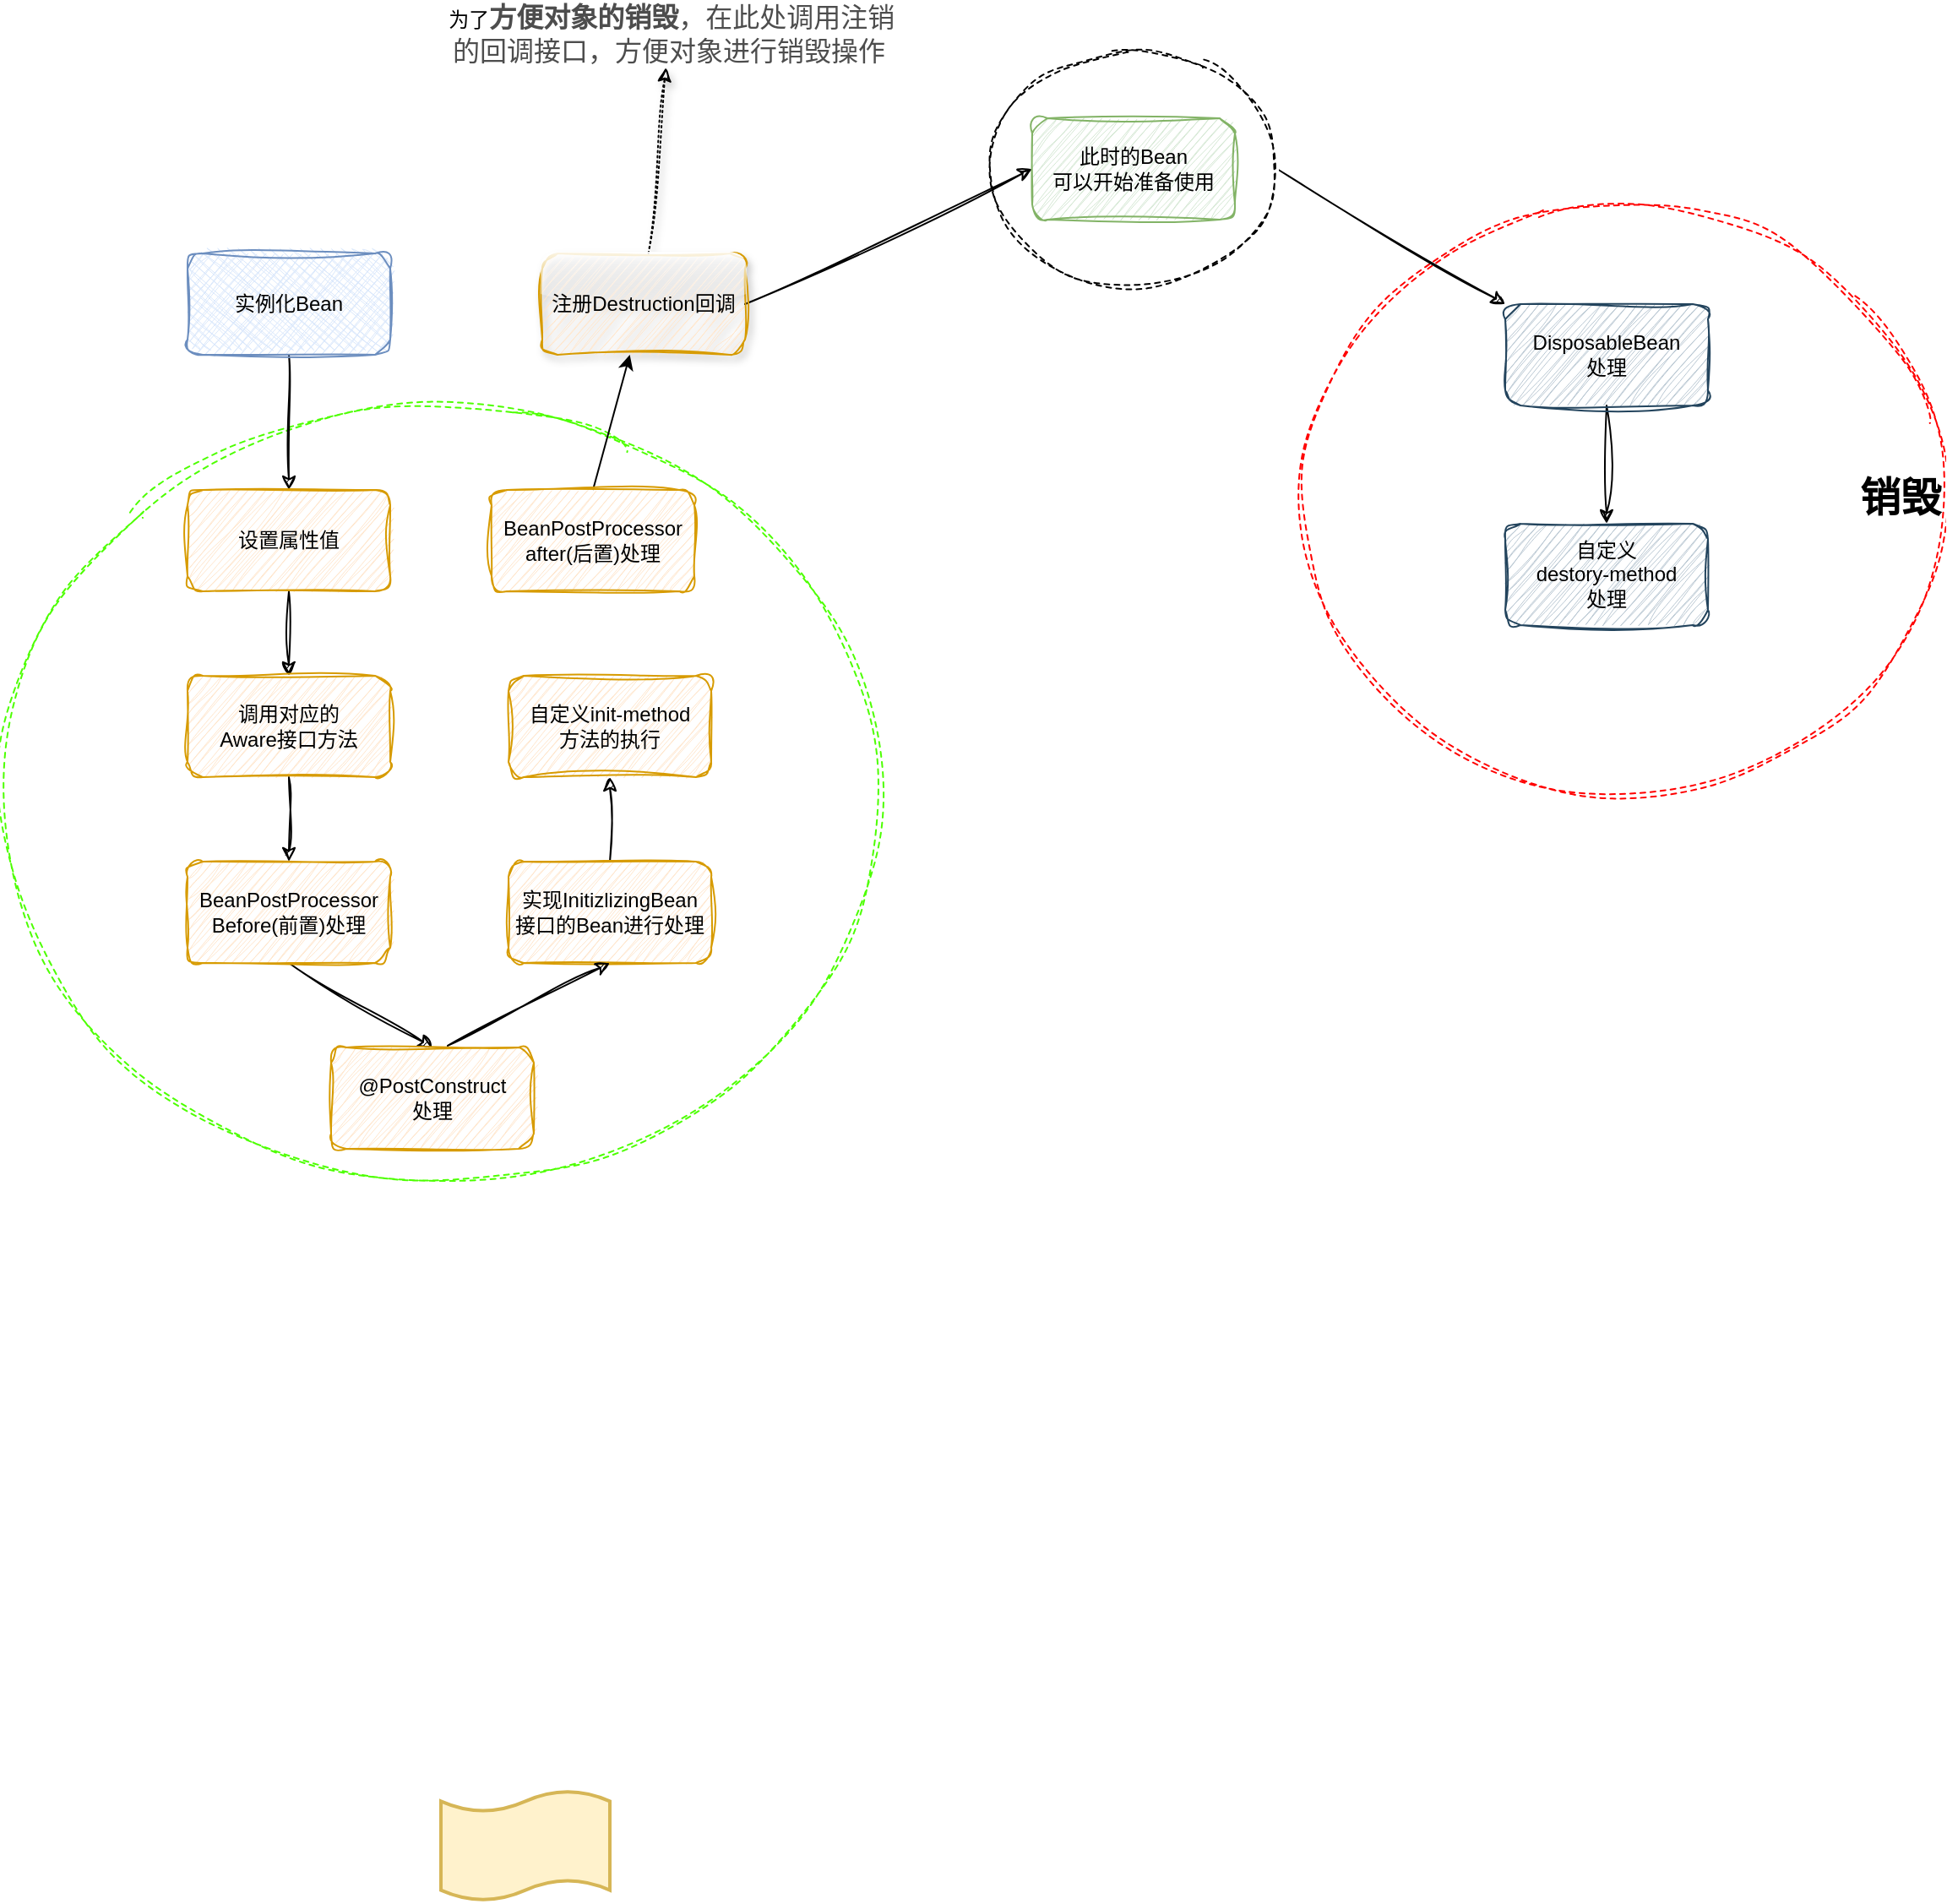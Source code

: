 <mxfile version="22.1.16" type="github">
  <diagram name="第 1 页" id="g53INEZvCoYS9vYzAf5S">
    <mxGraphModel dx="1431" dy="2084" grid="1" gridSize="10" guides="1" tooltips="1" connect="1" arrows="1" fold="1" page="1" pageScale="1" pageWidth="827" pageHeight="1169" math="0" shadow="0">
      <root>
        <mxCell id="0" />
        <mxCell id="1" parent="0" />
        <mxCell id="2Z9o2Xpiy1UtpyyYw2TX-37" value="&lt;h1 style=&quot;&quot;&gt;&lt;span style=&quot;background-color: initial;&quot;&gt;销毁&lt;/span&gt;&lt;/h1&gt;" style="ellipse;whiteSpace=wrap;html=1;sketch=1;curveFitting=1;jiggle=2;strokeColor=#ff0000;align=right;dashed=1;" vertex="1" parent="1">
          <mxGeometry x="820" y="-370" width="380" height="350" as="geometry" />
        </mxCell>
        <mxCell id="2Z9o2Xpiy1UtpyyYw2TX-40" style="rounded=0;orthogonalLoop=1;jettySize=auto;html=1;exitX=1;exitY=0.5;exitDx=0;exitDy=0;entryX=0;entryY=0;entryDx=0;entryDy=0;sketch=1;curveFitting=1;jiggle=2;" edge="1" parent="1" source="2Z9o2Xpiy1UtpyyYw2TX-35" target="2Z9o2Xpiy1UtpyyYw2TX-36">
          <mxGeometry relative="1" as="geometry" />
        </mxCell>
        <mxCell id="2Z9o2Xpiy1UtpyyYw2TX-35" value="" style="ellipse;whiteSpace=wrap;html=1;gradientColor=none;dashed=1;sketch=1;curveFitting=1;jiggle=2;" vertex="1" parent="1">
          <mxGeometry x="635" y="-460" width="170" height="140" as="geometry" />
        </mxCell>
        <mxCell id="2Z9o2Xpiy1UtpyyYw2TX-6" value="" style="ellipse;whiteSpace=wrap;html=1;sketch=1;curveFitting=1;jiggle=2;strokeColor=#4dff00;dashed=1;" vertex="1" parent="1">
          <mxGeometry x="50" y="-250" width="520" height="460" as="geometry" />
        </mxCell>
        <mxCell id="2Z9o2Xpiy1UtpyyYw2TX-4" value="" style="shape=tape;whiteSpace=wrap;html=1;strokeWidth=2;size=0.19;fillColor=#fff2cc;strokeColor=#d6b656;" vertex="1" parent="1">
          <mxGeometry x="310" y="570" width="100" height="65" as="geometry" />
        </mxCell>
        <mxCell id="2Z9o2Xpiy1UtpyyYw2TX-8" style="edgeStyle=orthogonalEdgeStyle;rounded=1;orthogonalLoop=1;jettySize=auto;html=1;exitX=0.5;exitY=1;exitDx=0;exitDy=0;sketch=1;curveFitting=1;jiggle=2;curved=0;strokeWidth=1;shadow=0;" edge="1" parent="1" source="2Z9o2Xpiy1UtpyyYw2TX-5" target="2Z9o2Xpiy1UtpyyYw2TX-7">
          <mxGeometry relative="1" as="geometry" />
        </mxCell>
        <mxCell id="2Z9o2Xpiy1UtpyyYw2TX-5" value="实例化Bean" style="rounded=1;whiteSpace=wrap;html=1;fillStyle=cross-hatch;sketch=1;curveFitting=1;jiggle=2;fillColor=#dae8fc;strokeColor=#6c8ebf;" vertex="1" parent="1">
          <mxGeometry x="160" y="-340" width="120" height="60" as="geometry" />
        </mxCell>
        <mxCell id="2Z9o2Xpiy1UtpyyYw2TX-10" style="edgeStyle=orthogonalEdgeStyle;rounded=0;orthogonalLoop=1;jettySize=auto;html=1;exitX=0.5;exitY=1;exitDx=0;exitDy=0;entryX=0.5;entryY=0;entryDx=0;entryDy=0;sketch=1;curveFitting=1;jiggle=2;" edge="1" parent="1" source="2Z9o2Xpiy1UtpyyYw2TX-7" target="2Z9o2Xpiy1UtpyyYw2TX-9">
          <mxGeometry relative="1" as="geometry" />
        </mxCell>
        <mxCell id="2Z9o2Xpiy1UtpyyYw2TX-7" value="设置属性值" style="rounded=1;whiteSpace=wrap;html=1;fillColor=#ffe6cc;strokeColor=#d79b00;sketch=1;curveFitting=1;jiggle=2;" vertex="1" parent="1">
          <mxGeometry x="160" y="-200" width="120" height="60" as="geometry" />
        </mxCell>
        <mxCell id="2Z9o2Xpiy1UtpyyYw2TX-12" style="edgeStyle=orthogonalEdgeStyle;rounded=0;orthogonalLoop=1;jettySize=auto;html=1;entryX=0.5;entryY=0;entryDx=0;entryDy=0;sketch=1;curveFitting=1;jiggle=2;" edge="1" parent="1" source="2Z9o2Xpiy1UtpyyYw2TX-9" target="2Z9o2Xpiy1UtpyyYw2TX-11">
          <mxGeometry relative="1" as="geometry" />
        </mxCell>
        <mxCell id="2Z9o2Xpiy1UtpyyYw2TX-9" value="调用对应的&lt;br&gt;Aware接口方法" style="rounded=1;whiteSpace=wrap;html=1;fillColor=#ffe6cc;strokeColor=#d79b00;sketch=1;curveFitting=1;jiggle=2;" vertex="1" parent="1">
          <mxGeometry x="160" y="-90" width="120" height="60" as="geometry" />
        </mxCell>
        <mxCell id="2Z9o2Xpiy1UtpyyYw2TX-14" style="rounded=0;orthogonalLoop=1;jettySize=auto;html=1;exitX=0.5;exitY=1;exitDx=0;exitDy=0;entryX=0.5;entryY=0;entryDx=0;entryDy=0;sketch=1;curveFitting=1;jiggle=2;" edge="1" parent="1" source="2Z9o2Xpiy1UtpyyYw2TX-11" target="2Z9o2Xpiy1UtpyyYw2TX-13">
          <mxGeometry relative="1" as="geometry" />
        </mxCell>
        <mxCell id="2Z9o2Xpiy1UtpyyYw2TX-11" value="BeanPostProcessor&lt;br&gt;Before(前置)处理" style="rounded=1;whiteSpace=wrap;html=1;fillColor=#ffe6cc;strokeColor=#d79b00;sketch=1;curveFitting=1;jiggle=2;" vertex="1" parent="1">
          <mxGeometry x="160" y="20" width="120" height="60" as="geometry" />
        </mxCell>
        <mxCell id="2Z9o2Xpiy1UtpyyYw2TX-13" value="&lt;div class=&quot;lake-content&quot;&gt;@PostConstruct&lt;/div&gt;&lt;div class=&quot;lake-content&quot;&gt;处理&lt;/div&gt;" style="rounded=1;whiteSpace=wrap;html=1;fillColor=#ffe6cc;strokeColor=#d79b00;sketch=1;curveFitting=1;jiggle=2;" vertex="1" parent="1">
          <mxGeometry x="245" y="130" width="120" height="60" as="geometry" />
        </mxCell>
        <mxCell id="2Z9o2Xpiy1UtpyyYw2TX-26" style="edgeStyle=orthogonalEdgeStyle;rounded=0;orthogonalLoop=1;jettySize=auto;html=1;exitX=0.5;exitY=0;exitDx=0;exitDy=0;entryX=0.5;entryY=1;entryDx=0;entryDy=0;sketch=1;curveFitting=1;jiggle=2;" edge="1" parent="1" source="2Z9o2Xpiy1UtpyyYw2TX-15" target="2Z9o2Xpiy1UtpyyYw2TX-24">
          <mxGeometry relative="1" as="geometry" />
        </mxCell>
        <mxCell id="2Z9o2Xpiy1UtpyyYw2TX-15" value="&lt;div class=&quot;lake-content&quot;&gt;实现InitizlizingBean&lt;/div&gt;&lt;div class=&quot;lake-content&quot;&gt;接口的Bean进行处理&lt;/div&gt;" style="rounded=1;whiteSpace=wrap;html=1;fillColor=#ffe6cc;strokeColor=#d79b00;sketch=1;curveFitting=1;jiggle=2;" vertex="1" parent="1">
          <mxGeometry x="350" y="20" width="120" height="60" as="geometry" />
        </mxCell>
        <mxCell id="2Z9o2Xpiy1UtpyyYw2TX-23" style="rounded=0;orthogonalLoop=1;jettySize=auto;html=1;entryX=0.5;entryY=1;entryDx=0;entryDy=0;exitX=0.575;exitY=-0.017;exitDx=0;exitDy=0;exitPerimeter=0;sketch=1;curveFitting=1;jiggle=2;" edge="1" parent="1" source="2Z9o2Xpiy1UtpyyYw2TX-13" target="2Z9o2Xpiy1UtpyyYw2TX-15">
          <mxGeometry relative="1" as="geometry" />
        </mxCell>
        <mxCell id="2Z9o2Xpiy1UtpyyYw2TX-24" value="&lt;div class=&quot;lake-content&quot;&gt;自定义init-method&lt;/div&gt;&lt;div class=&quot;lake-content&quot;&gt;方法的执行&lt;/div&gt;" style="rounded=1;whiteSpace=wrap;html=1;fillColor=#ffe6cc;strokeColor=#d79b00;sketch=1;curveFitting=1;jiggle=2;" vertex="1" parent="1">
          <mxGeometry x="350" y="-90" width="120" height="60" as="geometry" />
        </mxCell>
        <mxCell id="2Z9o2Xpiy1UtpyyYw2TX-30" style="rounded=0;orthogonalLoop=1;jettySize=auto;html=1;exitX=0.5;exitY=0;exitDx=0;exitDy=0;" edge="1" parent="1" source="2Z9o2Xpiy1UtpyyYw2TX-28" target="2Z9o2Xpiy1UtpyyYw2TX-29">
          <mxGeometry relative="1" as="geometry" />
        </mxCell>
        <mxCell id="2Z9o2Xpiy1UtpyyYw2TX-28" value="BeanPostProcessor&lt;br&gt;after(后置)处理" style="rounded=1;whiteSpace=wrap;html=1;fillColor=#ffe6cc;strokeColor=#d79b00;sketch=1;curveFitting=1;jiggle=2;" vertex="1" parent="1">
          <mxGeometry x="340" y="-200" width="120" height="60" as="geometry" />
        </mxCell>
        <mxCell id="2Z9o2Xpiy1UtpyyYw2TX-32" style="rounded=0;orthogonalLoop=1;jettySize=auto;html=1;sketch=1;curveFitting=1;jiggle=2;shadow=1;dashed=1;dashPattern=1 2;" edge="1" parent="1" source="2Z9o2Xpiy1UtpyyYw2TX-29" target="2Z9o2Xpiy1UtpyyYw2TX-31">
          <mxGeometry relative="1" as="geometry" />
        </mxCell>
        <mxCell id="2Z9o2Xpiy1UtpyyYw2TX-34" style="rounded=0;orthogonalLoop=1;jettySize=auto;html=1;exitX=1;exitY=0.5;exitDx=0;exitDy=0;entryX=0;entryY=0.5;entryDx=0;entryDy=0;sketch=1;curveFitting=1;jiggle=2;" edge="1" parent="1" source="2Z9o2Xpiy1UtpyyYw2TX-29" target="2Z9o2Xpiy1UtpyyYw2TX-33">
          <mxGeometry relative="1" as="geometry" />
        </mxCell>
        <mxCell id="2Z9o2Xpiy1UtpyyYw2TX-29" value="注册Destruction回调" style="rounded=1;whiteSpace=wrap;html=1;fillColor=#ffe6cc;strokeColor=#d79b00;glass=1;shadow=1;sketch=1;curveFitting=1;jiggle=2;" vertex="1" parent="1">
          <mxGeometry x="370" y="-340" width="120" height="60" as="geometry" />
        </mxCell>
        <mxCell id="2Z9o2Xpiy1UtpyyYw2TX-31" value="​ 为了&lt;span style=&quot;box-sizing: border-box; outline: 0px; font-weight: 700; overflow-wrap: break-word; color: rgb(77, 77, 77); font-family: -apple-system, &amp;quot;SF UI Text&amp;quot;, Arial, &amp;quot;PingFang SC&amp;quot;, &amp;quot;Hiragino Sans GB&amp;quot;, &amp;quot;Microsoft YaHei&amp;quot;, &amp;quot;WenQuanYi Micro Hei&amp;quot;, sans-serif; font-size: 16px; font-variant-ligatures: no-common-ligatures; text-align: start; background-color: rgb(255, 255, 255);&quot;&gt;方便对象的销毁&lt;/span&gt;&lt;span style=&quot;color: rgb(77, 77, 77); font-family: -apple-system, &amp;quot;SF UI Text&amp;quot;, Arial, &amp;quot;PingFang SC&amp;quot;, &amp;quot;Hiragino Sans GB&amp;quot;, &amp;quot;Microsoft YaHei&amp;quot;, &amp;quot;WenQuanYi Micro Hei&amp;quot;, sans-serif; font-size: 16px; font-variant-ligatures: no-common-ligatures; text-align: start; background-color: rgb(255, 255, 255);&quot;&gt;，在此处调用注销的回调接口，方便对象进行销毁操作&lt;/span&gt;" style="text;html=1;strokeColor=none;fillColor=none;align=center;verticalAlign=middle;whiteSpace=wrap;rounded=0;sketch=1;curveFitting=1;jiggle=2;dashed=1;dashPattern=8 8;" vertex="1" parent="1">
          <mxGeometry x="310" y="-490" width="270" height="40" as="geometry" />
        </mxCell>
        <mxCell id="2Z9o2Xpiy1UtpyyYw2TX-33" value="此时的Bean&lt;br&gt;可以开始准备使用" style="rounded=1;whiteSpace=wrap;html=1;sketch=1;curveFitting=1;jiggle=2;fillColor=#d5e8d4;strokeColor=#82b366;" vertex="1" parent="1">
          <mxGeometry x="660" y="-420" width="120" height="60" as="geometry" />
        </mxCell>
        <mxCell id="2Z9o2Xpiy1UtpyyYw2TX-39" style="edgeStyle=orthogonalEdgeStyle;rounded=0;orthogonalLoop=1;jettySize=auto;html=1;exitX=0.5;exitY=1;exitDx=0;exitDy=0;entryX=0.5;entryY=0;entryDx=0;entryDy=0;sketch=1;curveFitting=1;jiggle=2;" edge="1" parent="1" source="2Z9o2Xpiy1UtpyyYw2TX-36" target="2Z9o2Xpiy1UtpyyYw2TX-38">
          <mxGeometry relative="1" as="geometry" />
        </mxCell>
        <mxCell id="2Z9o2Xpiy1UtpyyYw2TX-36" value="DisposableBean&lt;br&gt;处理" style="rounded=1;whiteSpace=wrap;html=1;sketch=1;curveFitting=1;jiggle=2;fillColor=#bac8d3;strokeColor=#23445d;" vertex="1" parent="1">
          <mxGeometry x="940" y="-310" width="120" height="60" as="geometry" />
        </mxCell>
        <mxCell id="2Z9o2Xpiy1UtpyyYw2TX-38" value="自定义&lt;br&gt;destory-method&lt;br&gt;处理" style="rounded=1;whiteSpace=wrap;html=1;sketch=1;curveFitting=1;jiggle=2;fillColor=#bac8d3;strokeColor=#23445d;" vertex="1" parent="1">
          <mxGeometry x="940" y="-180" width="120" height="60" as="geometry" />
        </mxCell>
      </root>
    </mxGraphModel>
  </diagram>
</mxfile>
